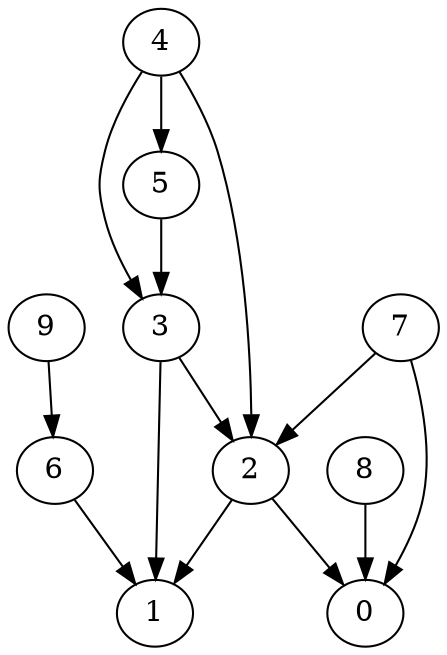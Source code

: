 digraph G {
  graph [splines=true overlap=false]
  node  [shape=ellipse, width=0.3, height=0.3]
  0 [label="0"];
  1 [label="1"];
  2 [label="2"];
  3 [label="3"];
  4 [label="4"];
  5 [label="5"];
  6 [label="6"];
  7 [label="7"];
  8 [label="8"];
  9 [label="9"];
  2 -> 0;
  2 -> 1;
  3 -> 1;
  3 -> 2;
  4 -> 2;
  4 -> 3;
  4 -> 5;
  5 -> 3;
  6 -> 1;
  7 -> 0;
  7 -> 2;
  8 -> 0;
  9 -> 6;
}
